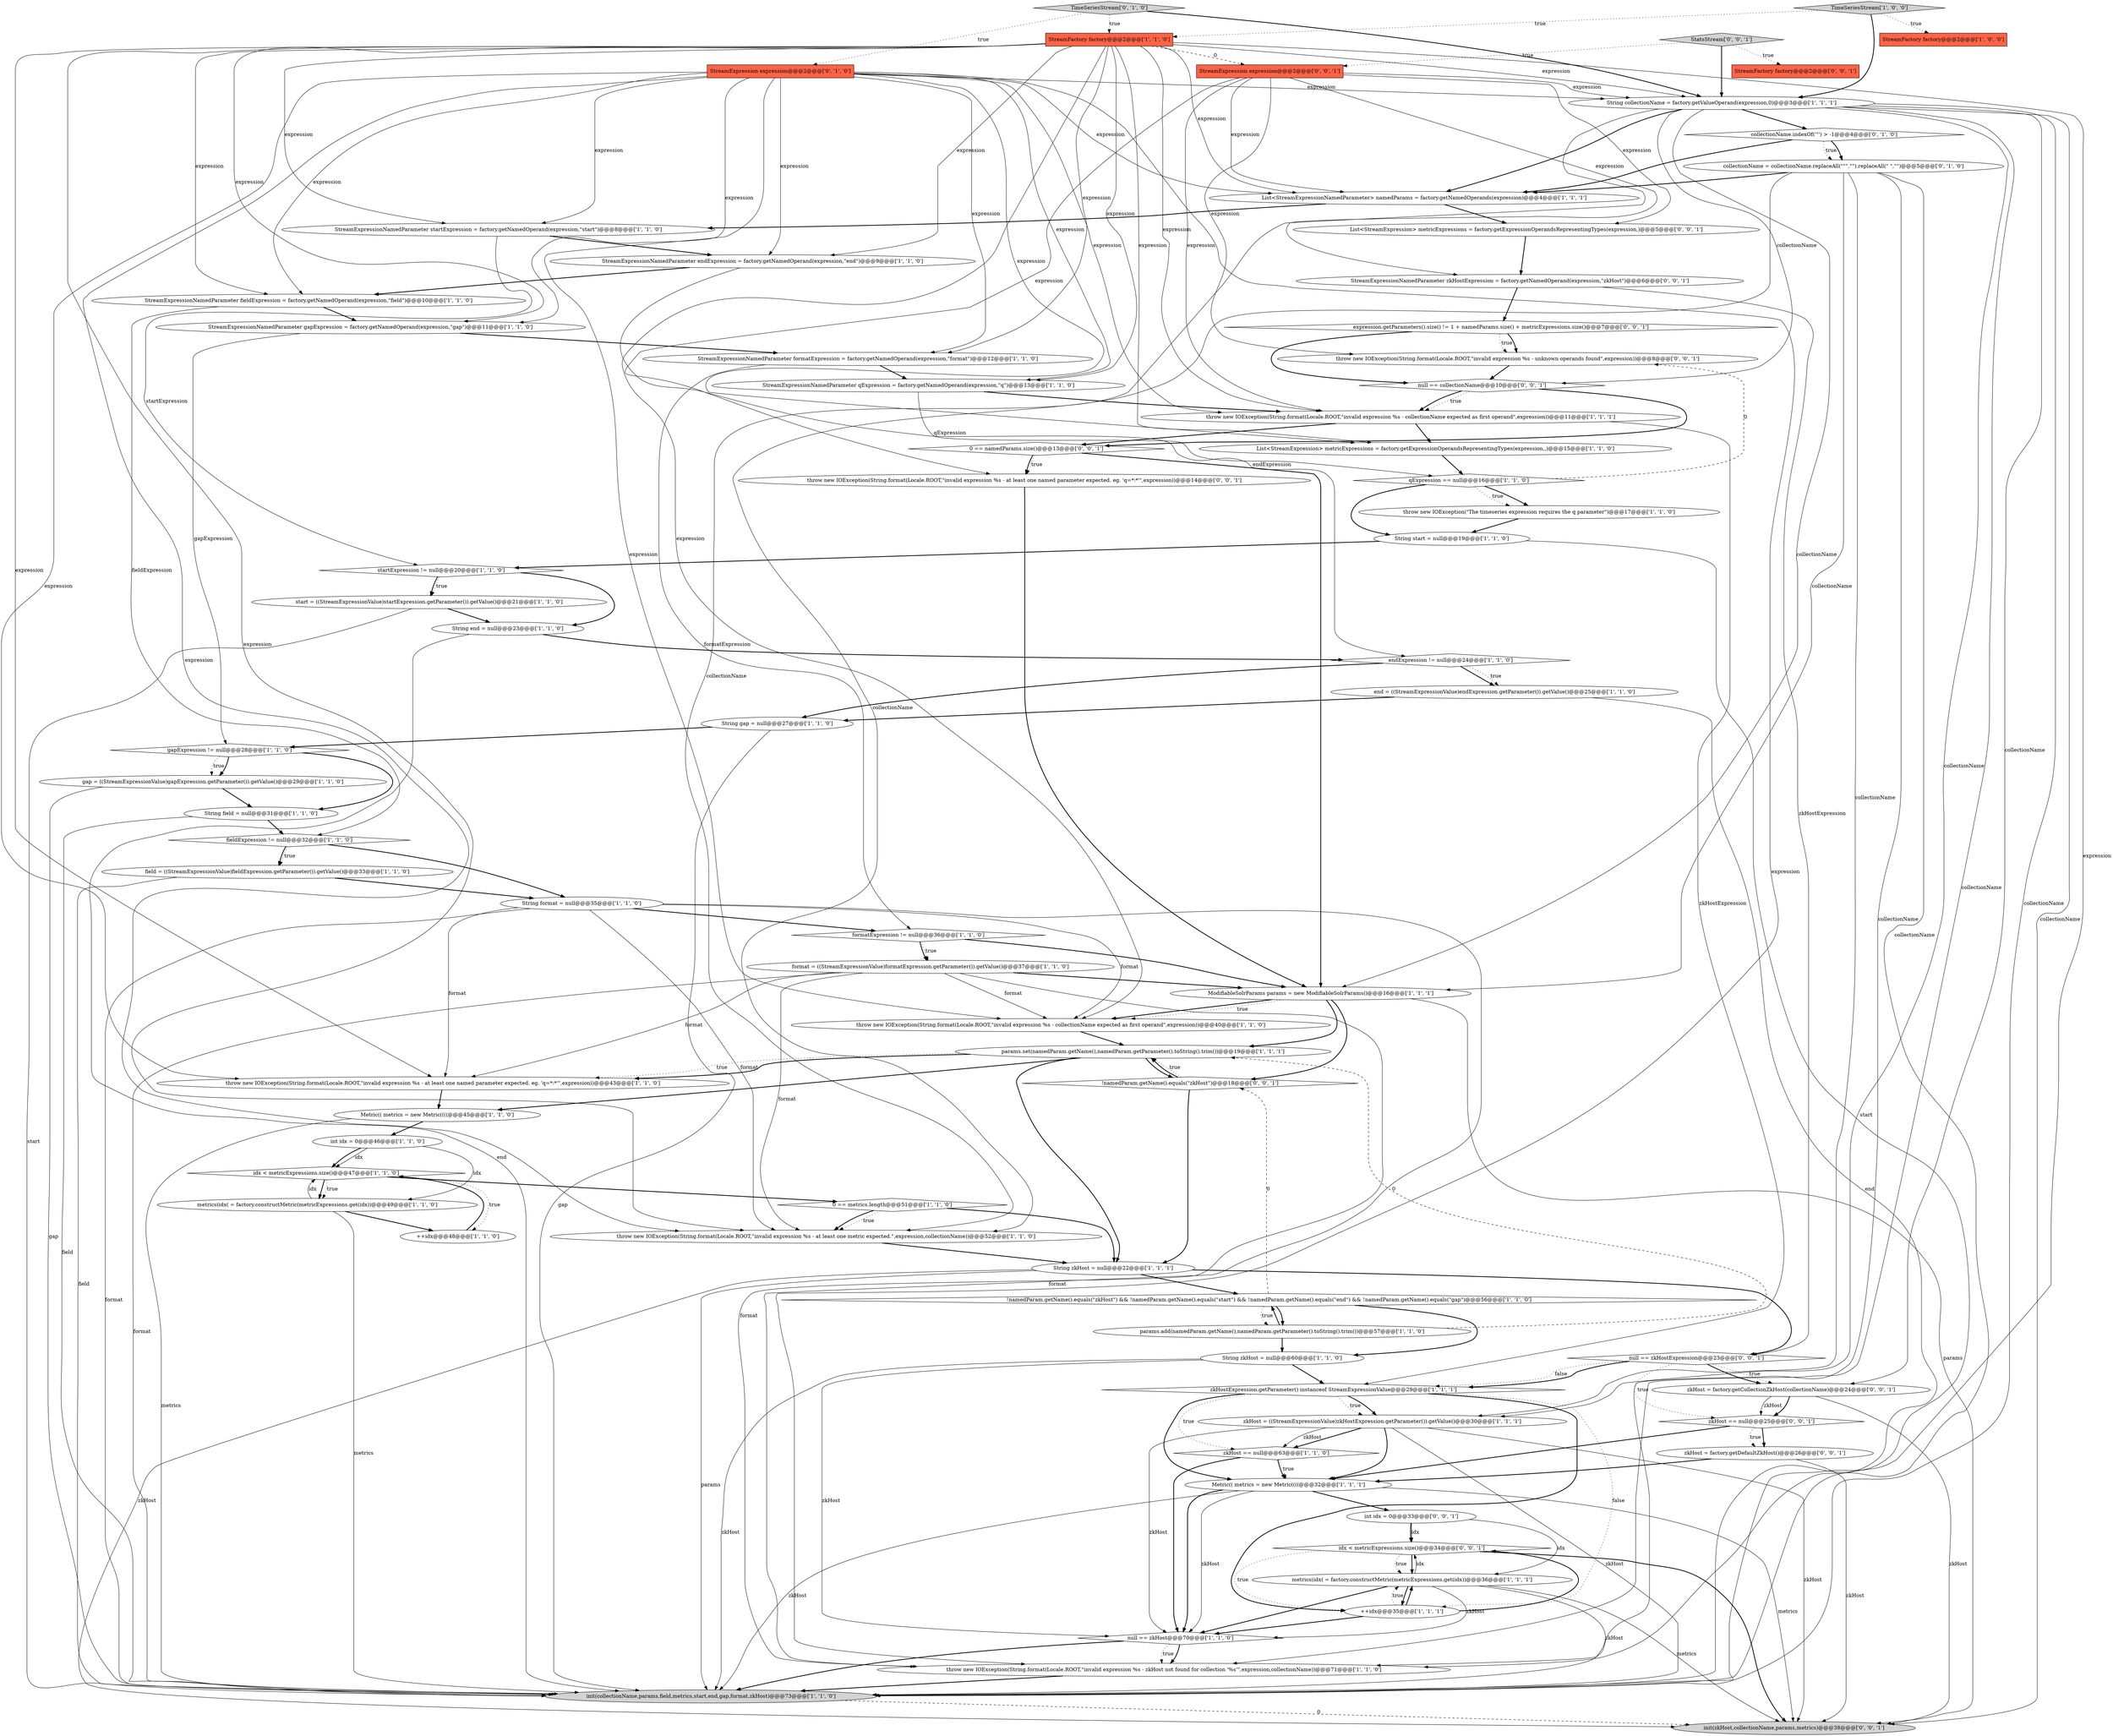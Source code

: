 digraph {
4 [style = filled, label = "formatExpression != null@@@36@@@['1', '1', '0']", fillcolor = white, shape = diamond image = "AAA0AAABBB1BBB"];
27 [style = filled, label = "StreamExpressionNamedParameter endExpression = factory.getNamedOperand(expression,\"end\")@@@9@@@['1', '1', '0']", fillcolor = white, shape = ellipse image = "AAA0AAABBB1BBB"];
18 [style = filled, label = "TimeSeriesStream['1', '0', '0']", fillcolor = lightgray, shape = diamond image = "AAA0AAABBB1BBB"];
39 [style = filled, label = "throw new IOException(String.format(Locale.ROOT,\"invalid expression %s - collectionName expected as first operand\",expression))@@@40@@@['1', '1', '0']", fillcolor = white, shape = ellipse image = "AAA0AAABBB1BBB"];
3 [style = filled, label = "start = ((StreamExpressionValue)startExpression.getParameter()).getValue()@@@21@@@['1', '1', '0']", fillcolor = white, shape = ellipse image = "AAA0AAABBB1BBB"];
35 [style = filled, label = "String collectionName = factory.getValueOperand(expression,0)@@@3@@@['1', '1', '1']", fillcolor = white, shape = ellipse image = "AAA0AAABBB1BBB"];
40 [style = filled, label = "StreamExpressionNamedParameter formatExpression = factory.getNamedOperand(expression,\"format\")@@@12@@@['1', '1', '0']", fillcolor = white, shape = ellipse image = "AAA0AAABBB1BBB"];
63 [style = filled, label = "StreamFactory factory@@@2@@@['0', '0', '1']", fillcolor = tomato, shape = box image = "AAA0AAABBB3BBB"];
67 [style = filled, label = "StatsStream['0', '0', '1']", fillcolor = lightgray, shape = diamond image = "AAA0AAABBB3BBB"];
75 [style = filled, label = "idx < metricExpressions.size()@@@34@@@['0', '0', '1']", fillcolor = white, shape = diamond image = "AAA0AAABBB3BBB"];
59 [style = filled, label = "null == zkHostExpression@@@23@@@['0', '0', '1']", fillcolor = white, shape = diamond image = "AAA0AAABBB3BBB"];
7 [style = filled, label = "throw new IOException(String.format(Locale.ROOT,\"invalid expression %s - collectionName expected as first operand\",expression))@@@11@@@['1', '1', '1']", fillcolor = white, shape = ellipse image = "AAA0AAABBB1BBB"];
52 [style = filled, label = "field = ((StreamExpressionValue)fieldExpression.getParameter()).getValue()@@@33@@@['1', '1', '0']", fillcolor = white, shape = ellipse image = "AAA0AAABBB1BBB"];
19 [style = filled, label = "zkHost == null@@@63@@@['1', '1', '0']", fillcolor = white, shape = diamond image = "AAA0AAABBB1BBB"];
64 [style = filled, label = "expression.getParameters().size() != 1 + namedParams.size() + metricExpressions.size()@@@7@@@['0', '0', '1']", fillcolor = white, shape = diamond image = "AAA0AAABBB3BBB"];
0 [style = filled, label = "gap = ((StreamExpressionValue)gapExpression.getParameter()).getValue()@@@29@@@['1', '1', '0']", fillcolor = white, shape = ellipse image = "AAA0AAABBB1BBB"];
29 [style = filled, label = "startExpression != null@@@20@@@['1', '1', '0']", fillcolor = white, shape = diamond image = "AAA0AAABBB1BBB"];
12 [style = filled, label = "int idx = 0@@@46@@@['1', '1', '0']", fillcolor = white, shape = ellipse image = "AAA0AAABBB1BBB"];
50 [style = filled, label = "qExpression == null@@@16@@@['1', '1', '0']", fillcolor = white, shape = diamond image = "AAA0AAABBB1BBB"];
72 [style = filled, label = "throw new IOException(String.format(Locale.ROOT,\"invalid expression %s - unknown operands found\",expression))@@@8@@@['0', '0', '1']", fillcolor = white, shape = ellipse image = "AAA0AAABBB3BBB"];
46 [style = filled, label = "List<StreamExpressionNamedParameter> namedParams = factory.getNamedOperands(expression)@@@4@@@['1', '1', '1']", fillcolor = white, shape = ellipse image = "AAA0AAABBB1BBB"];
8 [style = filled, label = "endExpression != null@@@24@@@['1', '1', '0']", fillcolor = white, shape = diamond image = "AAA0AAABBB1BBB"];
58 [style = filled, label = "!namedParam.getName().equals(\"zkHost\")@@@18@@@['0', '0', '1']", fillcolor = white, shape = diamond image = "AAA0AAABBB3BBB"];
17 [style = filled, label = "zkHostExpression.getParameter() instanceof StreamExpressionValue@@@29@@@['1', '1', '1']", fillcolor = white, shape = diamond image = "AAA0AAABBB1BBB"];
9 [style = filled, label = "String gap = null@@@27@@@['1', '1', '0']", fillcolor = white, shape = ellipse image = "AAA0AAABBB1BBB"];
73 [style = filled, label = "zkHost == null@@@25@@@['0', '0', '1']", fillcolor = white, shape = diamond image = "AAA0AAABBB3BBB"];
44 [style = filled, label = "String zkHost = null@@@22@@@['1', '1', '1']", fillcolor = white, shape = ellipse image = "AAA0AAABBB1BBB"];
5 [style = filled, label = "gapExpression != null@@@28@@@['1', '1', '0']", fillcolor = white, shape = diamond image = "AAA0AAABBB1BBB"];
42 [style = filled, label = "StreamExpressionNamedParameter fieldExpression = factory.getNamedOperand(expression,\"field\")@@@10@@@['1', '1', '0']", fillcolor = white, shape = ellipse image = "AAA0AAABBB1BBB"];
21 [style = filled, label = "String start = null@@@19@@@['1', '1', '0']", fillcolor = white, shape = ellipse image = "AAA0AAABBB1BBB"];
48 [style = filled, label = "0 == metrics.length@@@51@@@['1', '1', '0']", fillcolor = white, shape = diamond image = "AAA0AAABBB1BBB"];
6 [style = filled, label = "StreamFactory factory@@@2@@@['1', '0', '0']", fillcolor = tomato, shape = box image = "AAA0AAABBB1BBB"];
61 [style = filled, label = "List<StreamExpression> metricExpressions = factory.getExpressionOperandsRepresentingTypes(expression,)@@@5@@@['0', '0', '1']", fillcolor = white, shape = ellipse image = "AAA0AAABBB3BBB"];
15 [style = filled, label = "String end = null@@@23@@@['1', '1', '0']", fillcolor = white, shape = ellipse image = "AAA0AAABBB1BBB"];
10 [style = filled, label = "throw new IOException(String.format(Locale.ROOT,\"invalid expression %s - at least one metric expected.\",expression,collectionName))@@@52@@@['1', '1', '0']", fillcolor = white, shape = ellipse image = "AAA0AAABBB1BBB"];
45 [style = filled, label = "!namedParam.getName().equals(\"zkHost\") && !namedParam.getName().equals(\"start\") && !namedParam.getName().equals(\"end\") && !namedParam.getName().equals(\"gap\")@@@56@@@['1', '1', '0']", fillcolor = white, shape = diamond image = "AAA0AAABBB1BBB"];
62 [style = filled, label = "throw new IOException(String.format(Locale.ROOT,\"invalid expression %s - at least one named parameter expected. eg. 'q=*:*'\",expression))@@@14@@@['0', '0', '1']", fillcolor = white, shape = ellipse image = "AAA0AAABBB3BBB"];
55 [style = filled, label = "StreamExpression expression@@@2@@@['0', '1', '0']", fillcolor = tomato, shape = box image = "AAA0AAABBB2BBB"];
25 [style = filled, label = "ModifiableSolrParams params = new ModifiableSolrParams()@@@16@@@['1', '1', '1']", fillcolor = white, shape = ellipse image = "AAA0AAABBB1BBB"];
32 [style = filled, label = "init(collectionName,params,field,metrics,start,end,gap,format,zkHost)@@@73@@@['1', '1', '0']", fillcolor = lightgray, shape = ellipse image = "AAA0AAABBB1BBB"];
57 [style = filled, label = "collectionName = collectionName.replaceAll(\"\"\",\"\").replaceAll(\" \",\"\")@@@5@@@['0', '1', '0']", fillcolor = white, shape = ellipse image = "AAA1AAABBB2BBB"];
74 [style = filled, label = "0 == namedParams.size()@@@13@@@['0', '0', '1']", fillcolor = white, shape = diamond image = "AAA0AAABBB3BBB"];
71 [style = filled, label = "zkHost = factory.getCollectionZkHost(collectionName)@@@24@@@['0', '0', '1']", fillcolor = white, shape = ellipse image = "AAA0AAABBB3BBB"];
31 [style = filled, label = "Metric(( metrics = new Metric((((@@@32@@@['1', '1', '1']", fillcolor = white, shape = ellipse image = "AAA0AAABBB1BBB"];
70 [style = filled, label = "int idx = 0@@@33@@@['0', '0', '1']", fillcolor = white, shape = ellipse image = "AAA0AAABBB3BBB"];
37 [style = filled, label = "end = ((StreamExpressionValue)endExpression.getParameter()).getValue()@@@25@@@['1', '1', '0']", fillcolor = white, shape = ellipse image = "AAA0AAABBB1BBB"];
33 [style = filled, label = "String format = null@@@35@@@['1', '1', '0']", fillcolor = white, shape = ellipse image = "AAA0AAABBB1BBB"];
13 [style = filled, label = "StreamExpressionNamedParameter gapExpression = factory.getNamedOperand(expression,\"gap\")@@@11@@@['1', '1', '0']", fillcolor = white, shape = ellipse image = "AAA0AAABBB1BBB"];
53 [style = filled, label = "StreamExpressionNamedParameter startExpression = factory.getNamedOperand(expression,\"start\")@@@8@@@['1', '1', '0']", fillcolor = white, shape = ellipse image = "AAA0AAABBB1BBB"];
26 [style = filled, label = "throw new IOException(String.format(Locale.ROOT,\"invalid expression %s - at least one named parameter expected. eg. 'q=*:*'\",expression))@@@43@@@['1', '1', '0']", fillcolor = white, shape = ellipse image = "AAA0AAABBB1BBB"];
28 [style = filled, label = "String field = null@@@31@@@['1', '1', '0']", fillcolor = white, shape = ellipse image = "AAA0AAABBB1BBB"];
14 [style = filled, label = "metrics(idx( = factory.constructMetric(metricExpressions.get(idx))@@@36@@@['1', '1', '1']", fillcolor = white, shape = ellipse image = "AAA0AAABBB1BBB"];
36 [style = filled, label = "params.set(namedParam.getName(),namedParam.getParameter().toString().trim())@@@19@@@['1', '1', '1']", fillcolor = white, shape = ellipse image = "AAA0AAABBB1BBB"];
38 [style = filled, label = "zkHost = ((StreamExpressionValue)zkHostExpression.getParameter()).getValue()@@@30@@@['1', '1', '1']", fillcolor = white, shape = ellipse image = "AAA0AAABBB1BBB"];
34 [style = filled, label = "params.add(namedParam.getName(),namedParam.getParameter().toString().trim())@@@57@@@['1', '1', '0']", fillcolor = white, shape = ellipse image = "AAA0AAABBB1BBB"];
47 [style = filled, label = "throw new IOException(\"The timeseries expression requires the q parameter\")@@@17@@@['1', '1', '0']", fillcolor = white, shape = ellipse image = "AAA0AAABBB1BBB"];
65 [style = filled, label = "null == collectionName@@@10@@@['0', '0', '1']", fillcolor = white, shape = diamond image = "AAA0AAABBB3BBB"];
66 [style = filled, label = "StreamExpressionNamedParameter zkHostExpression = factory.getNamedOperand(expression,\"zkHost\")@@@6@@@['0', '0', '1']", fillcolor = white, shape = ellipse image = "AAA0AAABBB3BBB"];
23 [style = filled, label = "throw new IOException(String.format(Locale.ROOT,\"invalid expression %s - zkHost not found for collection '%s'\",expression,collectionName))@@@71@@@['1', '1', '0']", fillcolor = white, shape = ellipse image = "AAA0AAABBB1BBB"];
60 [style = filled, label = "zkHost = factory.getDefaultZkHost()@@@26@@@['0', '0', '1']", fillcolor = white, shape = ellipse image = "AAA0AAABBB3BBB"];
2 [style = filled, label = "++idx@@@35@@@['1', '1', '1']", fillcolor = white, shape = ellipse image = "AAA0AAABBB1BBB"];
24 [style = filled, label = "format = ((StreamExpressionValue)formatExpression.getParameter()).getValue()@@@37@@@['1', '1', '0']", fillcolor = white, shape = ellipse image = "AAA0AAABBB1BBB"];
1 [style = filled, label = "fieldExpression != null@@@32@@@['1', '1', '0']", fillcolor = white, shape = diamond image = "AAA0AAABBB1BBB"];
43 [style = filled, label = "idx < metricExpressions.size()@@@47@@@['1', '1', '0']", fillcolor = white, shape = diamond image = "AAA0AAABBB1BBB"];
54 [style = filled, label = "TimeSeriesStream['0', '1', '0']", fillcolor = lightgray, shape = diamond image = "AAA0AAABBB2BBB"];
16 [style = filled, label = "Metric(( metrics = new Metric((((@@@45@@@['1', '1', '0']", fillcolor = white, shape = ellipse image = "AAA0AAABBB1BBB"];
68 [style = filled, label = "StreamExpression expression@@@2@@@['0', '0', '1']", fillcolor = tomato, shape = box image = "AAA0AAABBB3BBB"];
41 [style = filled, label = "StreamExpressionNamedParameter qExpression = factory.getNamedOperand(expression,\"q\")@@@13@@@['1', '1', '0']", fillcolor = white, shape = ellipse image = "AAA0AAABBB1BBB"];
69 [style = filled, label = "init(zkHost,collectionName,params,metrics)@@@38@@@['0', '0', '1']", fillcolor = lightgray, shape = ellipse image = "AAA0AAABBB3BBB"];
30 [style = filled, label = "metrics(idx( = factory.constructMetric(metricExpressions.get(idx))@@@49@@@['1', '1', '0']", fillcolor = white, shape = ellipse image = "AAA0AAABBB1BBB"];
56 [style = filled, label = "collectionName.indexOf('\"') > -1@@@4@@@['0', '1', '0']", fillcolor = white, shape = diamond image = "AAA1AAABBB2BBB"];
51 [style = filled, label = "List<StreamExpression> metricExpressions = factory.getExpressionOperandsRepresentingTypes(expression,,)@@@15@@@['1', '1', '0']", fillcolor = white, shape = ellipse image = "AAA0AAABBB1BBB"];
49 [style = filled, label = "StreamFactory factory@@@2@@@['1', '1', '0']", fillcolor = tomato, shape = box image = "AAA0AAABBB1BBB"];
22 [style = filled, label = "++idx@@@48@@@['1', '1', '0']", fillcolor = white, shape = ellipse image = "AAA0AAABBB1BBB"];
20 [style = filled, label = "null == zkHost@@@70@@@['1', '1', '0']", fillcolor = white, shape = diamond image = "AAA0AAABBB1BBB"];
11 [style = filled, label = "String zkHost = null@@@60@@@['1', '1', '0']", fillcolor = white, shape = ellipse image = "AAA0AAABBB1BBB"];
55->40 [style = solid, label="expression"];
50->72 [style = dashed, label="0"];
20->23 [style = bold, label=""];
23->32 [style = bold, label=""];
25->58 [style = bold, label=""];
52->33 [style = bold, label=""];
38->32 [style = solid, label="zkHost"];
43->48 [style = bold, label=""];
33->4 [style = bold, label=""];
55->39 [style = solid, label="expression"];
59->71 [style = dotted, label="true"];
45->11 [style = bold, label=""];
57->38 [style = solid, label="collectionName"];
1->52 [style = dotted, label="true"];
68->66 [style = solid, label="expression"];
58->36 [style = dotted, label="true"];
55->42 [style = solid, label="expression"];
47->21 [style = bold, label=""];
65->7 [style = dotted, label="true"];
7->17 [style = solid, label="zkHostExpression"];
9->32 [style = solid, label="gap"];
27->8 [style = solid, label="endExpression"];
11->32 [style = solid, label="zkHost"];
1->33 [style = bold, label=""];
16->12 [style = bold, label=""];
4->24 [style = bold, label=""];
35->23 [style = solid, label="collectionName"];
35->10 [style = solid, label="collectionName"];
49->46 [style = solid, label="expression"];
49->13 [style = solid, label="expression"];
28->1 [style = bold, label=""];
24->23 [style = solid, label="format"];
49->39 [style = solid, label="expression"];
49->42 [style = solid, label="expression"];
64->65 [style = bold, label=""];
49->7 [style = solid, label="expression"];
55->27 [style = solid, label="expression"];
17->38 [style = dotted, label="true"];
30->32 [style = solid, label="metrics"];
5->28 [style = bold, label=""];
57->25 [style = solid, label="collectionName"];
14->75 [style = solid, label="idx"];
55->53 [style = solid, label="expression"];
73->60 [style = bold, label=""];
15->8 [style = bold, label=""];
12->30 [style = solid, label="idx"];
31->69 [style = solid, label="metrics"];
49->26 [style = solid, label="expression"];
17->2 [style = bold, label=""];
56->57 [style = dotted, label="true"];
75->14 [style = dotted, label="true"];
5->0 [style = dotted, label="true"];
65->7 [style = bold, label=""];
42->1 [style = solid, label="fieldExpression"];
53->27 [style = bold, label=""];
74->62 [style = dotted, label="true"];
33->23 [style = solid, label="format"];
36->16 [style = bold, label=""];
67->68 [style = dotted, label="true"];
45->58 [style = dashed, label="0"];
49->68 [style = dashed, label="0"];
26->16 [style = bold, label=""];
64->72 [style = dotted, label="true"];
75->2 [style = dotted, label="true"];
71->73 [style = bold, label=""];
18->49 [style = dotted, label="true"];
57->10 [style = solid, label="collectionName"];
35->38 [style = solid, label="collectionName"];
70->75 [style = solid, label="idx"];
20->32 [style = bold, label=""];
38->20 [style = solid, label="zkHost"];
38->19 [style = bold, label=""];
55->10 [style = solid, label="expression"];
8->37 [style = bold, label=""];
48->10 [style = dotted, label="true"];
48->44 [style = bold, label=""];
74->62 [style = bold, label=""];
11->17 [style = bold, label=""];
74->25 [style = bold, label=""];
65->74 [style = bold, label=""];
2->14 [style = dotted, label="true"];
24->26 [style = solid, label="format"];
0->32 [style = solid, label="gap"];
51->50 [style = bold, label=""];
39->36 [style = bold, label=""];
55->7 [style = solid, label="expression"];
36->26 [style = dotted, label="true"];
1->52 [style = bold, label=""];
56->46 [style = bold, label=""];
55->13 [style = solid, label="expression"];
68->46 [style = solid, label="expression"];
49->23 [style = solid, label="expression"];
22->43 [style = bold, label=""];
28->32 [style = solid, label="field"];
38->31 [style = bold, label=""];
35->32 [style = solid, label="collectionName"];
24->25 [style = bold, label=""];
55->26 [style = solid, label="expression"];
31->32 [style = solid, label="zkHost"];
68->7 [style = solid, label="expression"];
53->29 [style = solid, label="startExpression"];
44->69 [style = solid, label="zkHost"];
30->43 [style = solid, label="idx"];
59->71 [style = bold, label=""];
8->37 [style = dotted, label="true"];
38->69 [style = solid, label="zkHost"];
49->27 [style = solid, label="expression"];
71->69 [style = solid, label="zkHost"];
72->65 [style = bold, label=""];
43->22 [style = dotted, label="true"];
60->69 [style = solid, label="zkHost"];
29->3 [style = bold, label=""];
7->74 [style = bold, label=""];
73->31 [style = bold, label=""];
25->36 [style = bold, label=""];
33->10 [style = solid, label="format"];
68->35 [style = solid, label="expression"];
17->2 [style = dotted, label="false"];
55->41 [style = solid, label="expression"];
14->69 [style = solid, label="metrics"];
4->25 [style = bold, label=""];
57->46 [style = bold, label=""];
58->44 [style = bold, label=""];
49->51 [style = solid, label="expression"];
24->39 [style = solid, label="format"];
24->32 [style = solid, label="format"];
34->45 [style = bold, label=""];
4->24 [style = dotted, label="true"];
66->64 [style = bold, label=""];
16->32 [style = solid, label="metrics"];
27->42 [style = bold, label=""];
25->69 [style = solid, label="params"];
42->13 [style = bold, label=""];
36->58 [style = bold, label=""];
49->35 [style = solid, label="expression"];
66->59 [style = solid, label="zkHostExpression"];
31->70 [style = bold, label=""];
10->44 [style = bold, label=""];
45->34 [style = bold, label=""];
75->14 [style = bold, label=""];
35->25 [style = solid, label="collectionName"];
38->19 [style = solid, label="zkHost"];
55->23 [style = solid, label="expression"];
68->72 [style = solid, label="expression"];
57->32 [style = solid, label="collectionName"];
20->23 [style = dotted, label="true"];
14->32 [style = solid, label="zkHost"];
46->53 [style = bold, label=""];
49->40 [style = solid, label="expression"];
44->59 [style = bold, label=""];
18->6 [style = dotted, label="true"];
55->35 [style = solid, label="expression"];
55->51 [style = solid, label="expression"];
40->4 [style = solid, label="formatExpression"];
40->41 [style = bold, label=""];
36->44 [style = bold, label=""];
61->66 [style = bold, label=""];
31->20 [style = bold, label=""];
50->47 [style = dotted, label="true"];
15->32 [style = solid, label="end"];
75->69 [style = bold, label=""];
68->61 [style = solid, label="expression"];
14->2 [style = bold, label=""];
24->10 [style = solid, label="format"];
44->32 [style = solid, label="params"];
43->30 [style = bold, label=""];
46->61 [style = bold, label=""];
59->17 [style = bold, label=""];
37->9 [style = bold, label=""];
9->5 [style = bold, label=""];
32->69 [style = dashed, label="0"];
18->35 [style = bold, label=""];
54->55 [style = dotted, label="true"];
67->35 [style = bold, label=""];
12->43 [style = solid, label="idx"];
34->36 [style = dashed, label="0"];
17->19 [style = dotted, label="true"];
59->73 [style = dotted, label="true"];
57->23 [style = solid, label="collectionName"];
68->62 [style = solid, label="expression"];
17->31 [style = bold, label=""];
48->10 [style = bold, label=""];
7->51 [style = bold, label=""];
8->9 [style = bold, label=""];
70->14 [style = solid, label="idx"];
35->56 [style = bold, label=""];
33->26 [style = solid, label="format"];
17->38 [style = bold, label=""];
19->20 [style = bold, label=""];
49->41 [style = solid, label="expression"];
50->47 [style = bold, label=""];
44->45 [style = bold, label=""];
31->20 [style = solid, label="zkHost"];
30->22 [style = bold, label=""];
35->69 [style = solid, label="collectionName"];
45->34 [style = dotted, label="true"];
13->40 [style = bold, label=""];
54->35 [style = bold, label=""];
21->29 [style = bold, label=""];
70->75 [style = bold, label=""];
73->60 [style = dotted, label="true"];
19->31 [style = dotted, label="true"];
50->21 [style = bold, label=""];
62->25 [style = bold, label=""];
59->17 [style = dotted, label="false"];
56->57 [style = bold, label=""];
25->39 [style = bold, label=""];
21->32 [style = solid, label="start"];
52->32 [style = solid, label="field"];
60->31 [style = bold, label=""];
14->20 [style = solid, label="zkHost"];
13->5 [style = solid, label="gapExpression"];
35->71 [style = solid, label="collectionName"];
11->20 [style = solid, label="zkHost"];
35->65 [style = solid, label="collectionName"];
5->0 [style = bold, label=""];
43->30 [style = dotted, label="true"];
54->49 [style = dotted, label="true"];
49->53 [style = solid, label="expression"];
64->72 [style = bold, label=""];
35->46 [style = bold, label=""];
2->20 [style = bold, label=""];
41->7 [style = bold, label=""];
36->26 [style = bold, label=""];
3->32 [style = solid, label="start"];
2->75 [style = bold, label=""];
37->32 [style = solid, label="end"];
3->15 [style = bold, label=""];
58->36 [style = bold, label=""];
25->39 [style = dotted, label="true"];
29->15 [style = bold, label=""];
33->39 [style = solid, label="format"];
49->10 [style = solid, label="expression"];
33->32 [style = solid, label="format"];
2->14 [style = bold, label=""];
0->28 [style = bold, label=""];
12->43 [style = bold, label=""];
19->31 [style = bold, label=""];
67->63 [style = dotted, label="true"];
41->50 [style = solid, label="qExpression"];
71->73 [style = solid, label="zkHost"];
29->3 [style = dotted, label="true"];
14->20 [style = bold, label=""];
55->46 [style = solid, label="expression"];
34->11 [style = bold, label=""];
}
